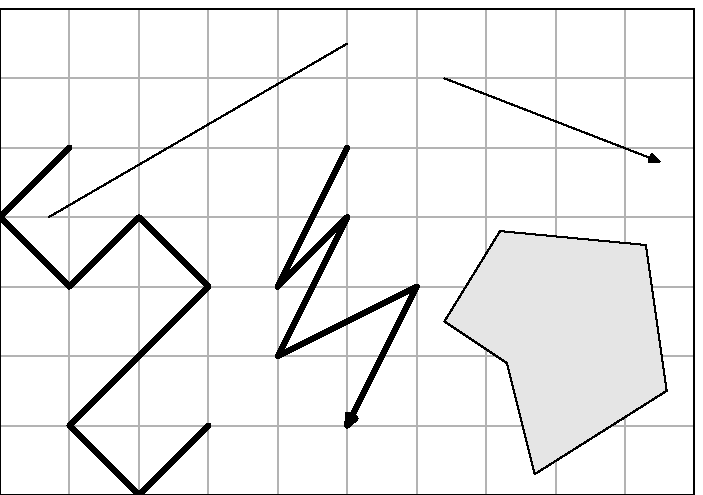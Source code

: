 u:=25;                    % 25 = 25bp = 25 PostScript points = 30/72 in
wi:=10;                   % width  in units u   
he:=7;                    % height in units u
hoehe:=he*u;              % height
breite:=wi*u;             % width

beginfig(1)
  % --- Grid ---
  for i=0 upto he:
    draw (0, i*u)--(breite, i*u) withcolor .7white;
  endfor
  for j=0 upto wi:
    draw (j*u, 0)--(j*u, hoehe) withcolor .7white;
  endfor
  % --- End Grid ---
  
  draw (0, 0)--(breite, 0)--(breite, hoehe)--(0, hoehe)--cycle;
  
  % Line Segment
  draw (.7u, 4u)--(5u, 6.5u);
  
  % Arrow
  drawarrow (6.4u, 6u)--(9.5u, 4.8u);
  
  pickup pencircle scaled 2;            % default: 
                                        % 0.5 (= 0.5bp = 0.5 PostScript Points)

  % Polyline  
  draw (u, 5u)--(0, 4u)--(u, 3u)--(2u, 4u)--(3u, 3u)--(u,u)--(2u, 0)--(3u, u);

  % Polyarrow  
  drawarrow (5u, 5u)--(4u, 3u)--(5u, 4u)--(4u, 2u)--(6u, 3u)--(5u, u);
  
  % Polygon
  fill (7.7u, .3u)--(9.6u, 1.5u)--(9.3u, 3.6u)--(7.2u, 3.8u)
                  --(6.4u, 2.5u)--(7.3u, 1.9u)--cycle withcolor .9white;  
  pickup pencircle scaled .5;
  draw (7.7u, .3u)--(9.6u, 1.5u)--(9.3u, 3.6u)--(7.2u, 3.8u)
       --(6.4u, 2.5u)--(7.3u, 1.9u)--cycle;    
endfig;
